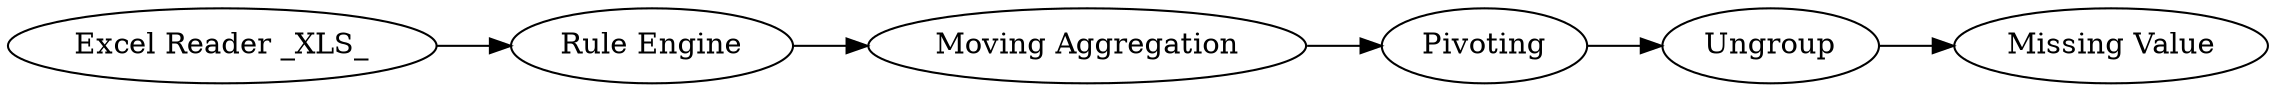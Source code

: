 digraph {
	16 -> 15
	13 -> 14
	15 -> 11
	11 -> 13
	1 -> 16
	16 [label="Rule Engine"]
	13 [label=Ungroup]
	1 [label="Excel Reader _XLS_"]
	11 [label=Pivoting]
	15 [label="Moving Aggregation"]
	14 [label="Missing Value"]
	rankdir=LR
}
